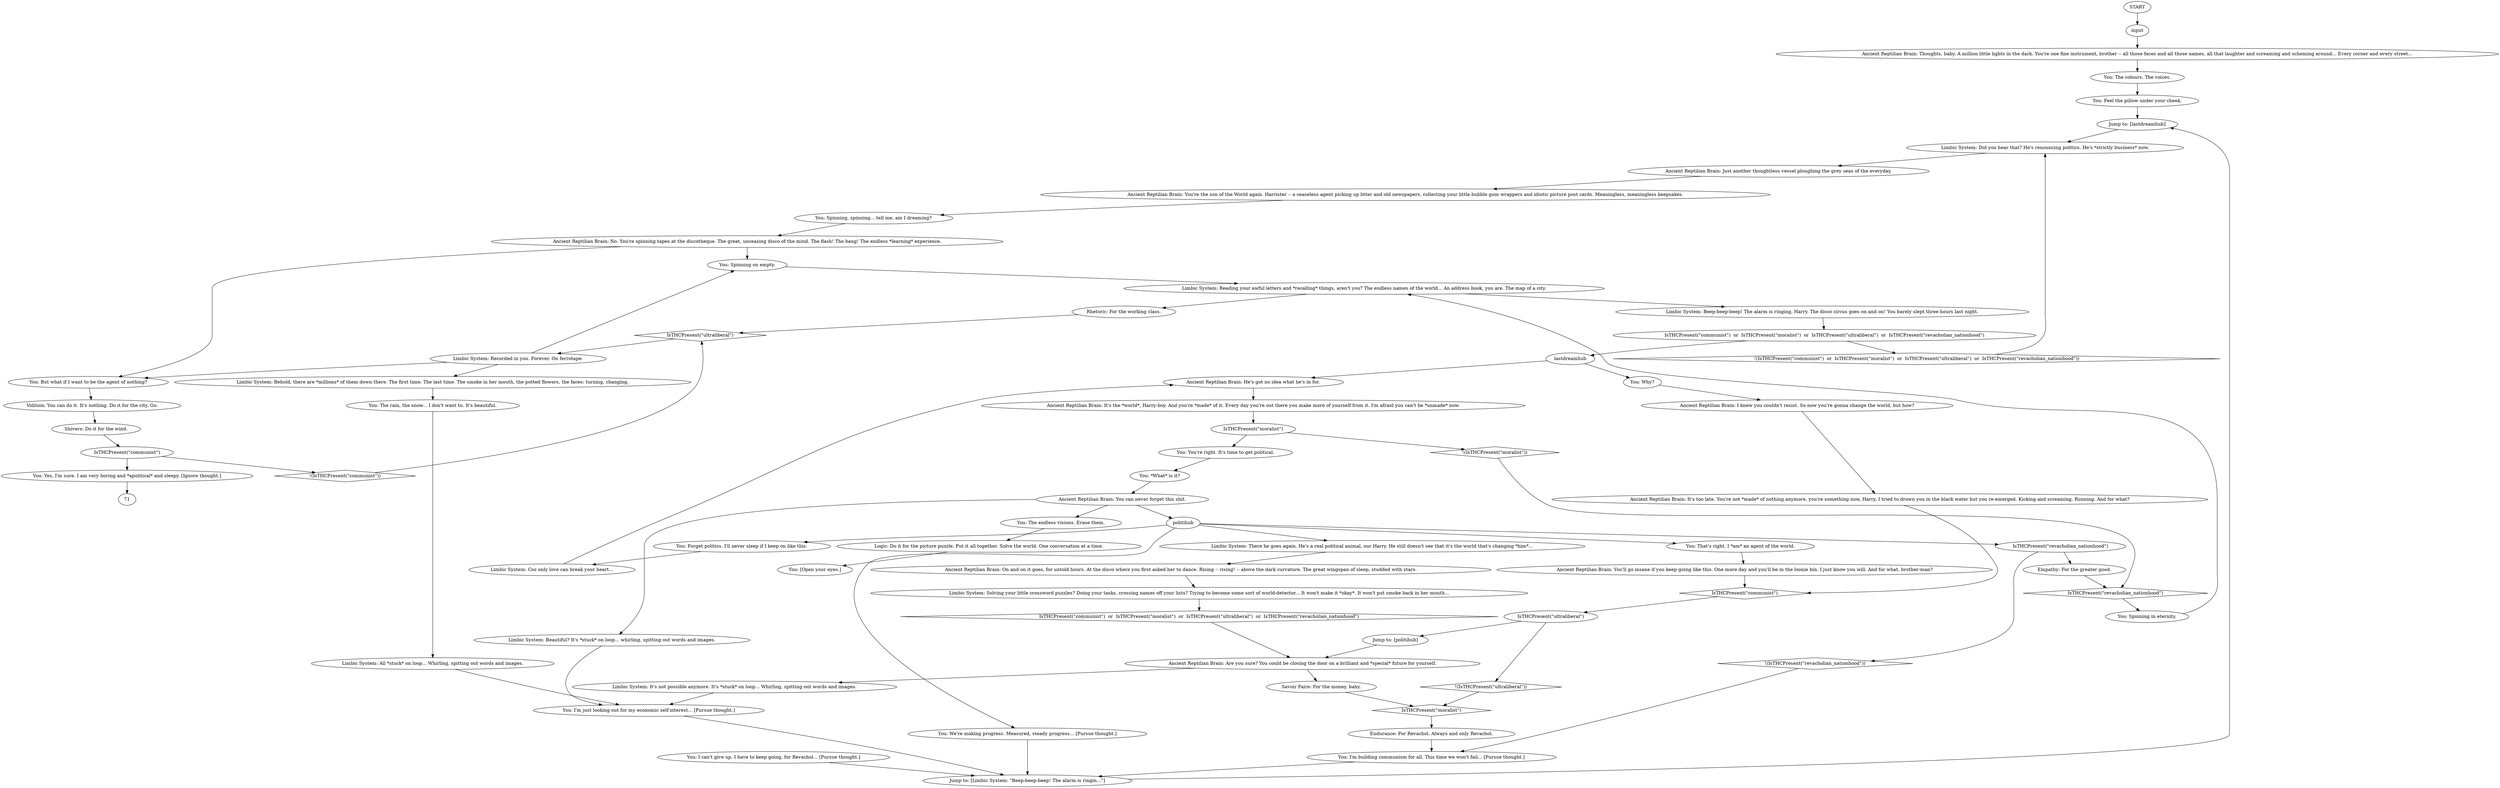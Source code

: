 # WHIRLING F2 / DREAM 4
# Dream in which you are the world-detector.
# ==================================================
digraph G {
	  0 [label="START"];
	  1 [label="input"];
	  2 [label="You: Spinning on empty."];
	  3 [label="You: Why?"];
	  4 [label="You: Forget politics. I'll never sleep if I keep on like this."];
	  5 [label="Ancient Reptilian Brain: No. You're spinning tapes at the discotheque. The great, unceasing disco of the mind. The flash! The bang! The endless *learning* experience."];
	  6 [label="Ancient Reptilian Brain: You'll go insane if you keep going like this. One more day and you'll be in the loonie bin. I just know you will. And for what, brother-man?"];
	  7 [label="Shivers: Do it for the wind."];
	  8 [label="You: [Open your eyes.]"];
	  9 [label="Ancient Reptilian Brain: Just another thoughtless vessel ploughing the grey seas of the everyday."];
	  10 [label="Ancient Reptilian Brain: Thoughts, baby. A million little lights in the dark. You're one fine instrument, brother -- all those faces and all those names, all that laughter and screaming and scheming around... Every corner and every street..."];
	  11 [label="You: I can't give up. I have to keep going, for Revachol... [Pursue thought.]"];
	  12 [label="You: We're making progress. Measured, steady progress... [Pursue thought.]"];
	  13 [label="Limbic System: There he goes again. He's a real political animal, our Harry. He still doesn't see that it's the world that's changing *him*..."];
	  14 [label="Jump to: [Limbic System: \"Beep-beep-beep! The alarm is ringin...\"]"];
	  15 [label="Ancient Reptilian Brain: You're the son of the World again. Harrister -- a ceaseless agent picking up litter and old newspapers, collecting your little bubble gum wrappers and idiotic picture post cards. Meaningless, meaningless keepsakes."];
	  16 [label="You: I'm just looking out for my economic self-interest... [Pursue thought.]"];
	  17 [label="IsTHCPresent(\"revacholian_nationhood\")"];
	  18 [label="IsTHCPresent(\"revacholian_nationhood\")", shape=diamond];
	  19 [label="!(IsTHCPresent(\"revacholian_nationhood\"))", shape=diamond];
	  20 [label="Empathy: For the greater good."];
	  21 [label="Endurance: For Revachol. Always and only Revachol."];
	  22 [label="You: Spinning in eternity."];
	  23 [label="You: But what if I want to be the agent of nothing?"];
	  24 [label="Limbic System: Beep-beep-beep! The alarm is ringing, Harry. The disco circus goes on and on! You barely slept three hours last night."];
	  25 [label="Jump to: [lastdreamhub]"];
	  26 [label="Ancient Reptilian Brain: It's the *world*, Harry-boy. And you're *made* of it. Every day you're out there you make more of yourself from it. I'm afraid you can't be *unmade* now."];
	  27 [label="Ancient Reptilian Brain: You can never forget this shit."];
	  28 [label="IsTHCPresent(\"moralist\")"];
	  29 [label="IsTHCPresent(\"moralist\")", shape=diamond];
	  30 [label="!(IsTHCPresent(\"moralist\"))", shape=diamond];
	  31 [label="You: You're right. It's time to get political."];
	  32 [label="Limbic System: It's not possible anymore. It's *stuck* on loop... Whirling, spitting out words and images."];
	  33 [label="Logic: Do it for the picture puzzle. Put it all together. Solve the world. One conversation at a time."];
	  34 [label="IsTHCPresent(\"communist\")"];
	  35 [label="IsTHCPresent(\"communist\")", shape=diamond];
	  36 [label="!(IsTHCPresent(\"communist\"))", shape=diamond];
	  37 [label="You: Yes, I'm sure. I am very boring and *apolitical* and sleepy. [Ignore thought.]"];
	  38 [label="Savoir Faire: For the money, baby."];
	  39 [label="Limbic System: Recorded in you. Forever. On ferrotape."];
	  40 [label="You: The colours. The voices."];
	  41 [label="politihub"];
	  42 [label="Ancient Reptilian Brain: Are you sure? You could be closing the door on a brilliant and *special* future for yourself."];
	  43 [label="Limbic System: Coz only love can break your heart..."];
	  44 [label="Ancient Reptilian Brain: I knew you couldn't resist. So now you're gonna change the world, but how?"];
	  45 [label="You: *What* is it?"];
	  46 [label="You: The rain, the snow... I don't want to. It's beautiful."];
	  47 [label="You: The endless visions. Erase them."];
	  48 [label="Limbic System: Beautiful? It's *stuck* on loop... whirling, spitting out words and images."];
	  49 [label="Limbic System: All *stuck* on loop... Whirling, spitting out words and images."];
	  50 [label="You: Feel the pillow under your cheek."];
	  51 [label="Ancient Reptilian Brain: He's got no idea what he's in for."];
	  52 [label="Ancient Reptilian Brain: On and on it goes, for untold hours. At the disco where you first asked her to dance. Rising -- rising! -- above the dark curvature. The great wingspan of sleep, studded with stars."];
	  53 [label="Limbic System: Reading your awful letters and *recalling* things, aren't you? The endless names of the world... An address book, you are. The map of a city."];
	  54 [label="You: Spinning, spinning... tell me, am I dreaming?"];
	  55 [label="Limbic System: Behold, there are *millions* of them down there. The first time. The last time. The smoke in her mouth, the potted flowers, the faces: turning, changing."];
	  56 [label="Limbic System: Solving your little crossword puzzles? Doing your tasks, crossing names off your lists? Trying to become some sort of world-detector... It won't make it *okay*. It won't put smoke back in her mouth..."];
	  57 [label="You: I'm building communism for all. This time we won't fail... [Pursue thought.]"];
	  58 [label="You: That's right. I *am* an agent of the world."];
	  59 [label="Rhetoric: For the working class."];
	  60 [label="IsTHCPresent(\"ultraliberal\")"];
	  61 [label="IsTHCPresent(\"ultraliberal\")", shape=diamond];
	  62 [label="!(IsTHCPresent(\"ultraliberal\"))", shape=diamond];
	  63 [label="Jump to: [politihub]"];
	  64 [label="Ancient Reptilian Brain: It's too late. You're not *made* of nothing anymore, you're something now, Harry. I tried to drown you in the black water but you re-emerged. Kicking and screaming. Running. And for what?"];
	  65 [label="Volition: You can do it. It's nothing. Do it for the city. Go."];
	  66 [label="IsTHCPresent(\"communist\")  or  IsTHCPresent(\"moralist\")  or  IsTHCPresent(\"ultraliberal\")  or  IsTHCPresent(\"revacholian_nationhood\")"];
	  67 [label="IsTHCPresent(\"communist\")  or  IsTHCPresent(\"moralist\")  or  IsTHCPresent(\"ultraliberal\")  or  IsTHCPresent(\"revacholian_nationhood\")", shape=diamond];
	  68 [label="!(IsTHCPresent(\"communist\")  or  IsTHCPresent(\"moralist\")  or  IsTHCPresent(\"ultraliberal\")  or  IsTHCPresent(\"revacholian_nationhood\"))", shape=diamond];
	  69 [label="lastdreamhub"];
	  70 [label="Limbic System: Did you hear that? He's renouncing politics. He's *strictly business* now."];
	  0 -> 1
	  1 -> 10
	  2 -> 53
	  3 -> 44
	  4 -> 43
	  5 -> 2
	  5 -> 23
	  6 -> 35
	  7 -> 34
	  9 -> 15
	  10 -> 40
	  11 -> 14
	  12 -> 14
	  13 -> 52
	  14 -> 25
	  15 -> 54
	  16 -> 14
	  17 -> 19
	  17 -> 20
	  18 -> 22
	  19 -> 57
	  20 -> 18
	  21 -> 57
	  22 -> 53
	  23 -> 65
	  24 -> 66
	  25 -> 70
	  26 -> 28
	  27 -> 48
	  27 -> 41
	  27 -> 47
	  28 -> 30
	  28 -> 31
	  29 -> 21
	  30 -> 18
	  31 -> 45
	  32 -> 16
	  33 -> 8
	  34 -> 36
	  34 -> 37
	  35 -> 60
	  36 -> 61
	  37 -> 71
	  38 -> 29
	  39 -> 2
	  39 -> 55
	  39 -> 23
	  40 -> 50
	  41 -> 4
	  41 -> 12
	  41 -> 13
	  41 -> 17
	  41 -> 58
	  42 -> 32
	  42 -> 38
	  43 -> 51
	  44 -> 64
	  45 -> 27
	  46 -> 49
	  47 -> 33
	  48 -> 16
	  49 -> 16
	  50 -> 25
	  51 -> 26
	  52 -> 56
	  53 -> 24
	  53 -> 59
	  54 -> 5
	  55 -> 46
	  56 -> 67
	  57 -> 14
	  58 -> 6
	  59 -> 61
	  60 -> 62
	  60 -> 63
	  61 -> 39
	  62 -> 29
	  63 -> 42
	  64 -> 35
	  65 -> 7
	  66 -> 68
	  66 -> 69
	  67 -> 42
	  68 -> 70
	  69 -> 51
	  69 -> 3
	  70 -> 9
}

